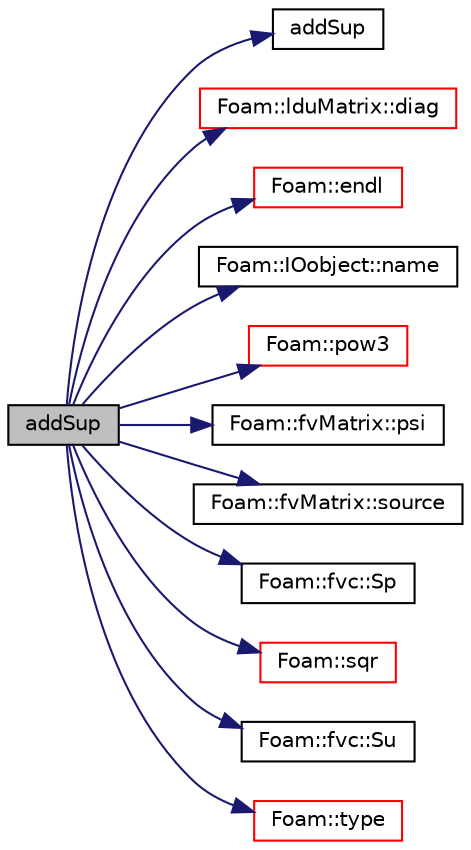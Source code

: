 digraph "addSup"
{
  bgcolor="transparent";
  edge [fontname="Helvetica",fontsize="10",labelfontname="Helvetica",labelfontsize="10"];
  node [fontname="Helvetica",fontsize="10",shape=record];
  rankdir="LR";
  Node58 [label="addSup",height=0.2,width=0.4,color="black", fillcolor="grey75", style="filled", fontcolor="black"];
  Node58 -> Node59 [color="midnightblue",fontsize="10",style="solid",fontname="Helvetica"];
  Node59 [label="addSup",height=0.2,width=0.4,color="black",URL="$a24649.html#a6944ee16225e24c97df423c35d4cd199",tooltip="Add explicit contribution to enthalpy equation. "];
  Node58 -> Node60 [color="midnightblue",fontsize="10",style="solid",fontname="Helvetica"];
  Node60 [label="Foam::lduMatrix::diag",height=0.2,width=0.4,color="red",URL="$a27929.html#a9140aaa9630c2cba2fe28369a649f2f0"];
  Node58 -> Node63 [color="midnightblue",fontsize="10",style="solid",fontname="Helvetica"];
  Node63 [label="Foam::endl",height=0.2,width=0.4,color="red",URL="$a21851.html#a2db8fe02a0d3909e9351bb4275b23ce4",tooltip="Add newline and flush stream. "];
  Node58 -> Node65 [color="midnightblue",fontsize="10",style="solid",fontname="Helvetica"];
  Node65 [label="Foam::IOobject::name",height=0.2,width=0.4,color="black",URL="$a27249.html#acc80e00a8ac919288fb55bd14cc88bf6",tooltip="Return name. "];
  Node58 -> Node66 [color="midnightblue",fontsize="10",style="solid",fontname="Helvetica"];
  Node66 [label="Foam::pow3",height=0.2,width=0.4,color="red",URL="$a21851.html#a2e8f5d970ee4fb466536c3c46bae91fe"];
  Node58 -> Node70 [color="midnightblue",fontsize="10",style="solid",fontname="Helvetica"];
  Node70 [label="Foam::fvMatrix::psi",height=0.2,width=0.4,color="black",URL="$a23173.html#a746a21ead7ed7561097637595338028c"];
  Node58 -> Node71 [color="midnightblue",fontsize="10",style="solid",fontname="Helvetica"];
  Node71 [label="Foam::fvMatrix::source",height=0.2,width=0.4,color="black",URL="$a23173.html#a4c49d61a0e11bbdadf6646dbe3740560"];
  Node58 -> Node72 [color="midnightblue",fontsize="10",style="solid",fontname="Helvetica"];
  Node72 [label="Foam::fvc::Sp",height=0.2,width=0.4,color="black",URL="$a21861.html#acb372005d973de14c63c97ba57a82d99"];
  Node58 -> Node73 [color="midnightblue",fontsize="10",style="solid",fontname="Helvetica"];
  Node73 [label="Foam::sqr",height=0.2,width=0.4,color="red",URL="$a21851.html#a277dc11c581d53826ab5090b08f3b17b"];
  Node58 -> Node74 [color="midnightblue",fontsize="10",style="solid",fontname="Helvetica"];
  Node74 [label="Foam::fvc::Su",height=0.2,width=0.4,color="black",URL="$a21861.html#ac92e296062b7b025a96b82351c1d9b89"];
  Node58 -> Node75 [color="midnightblue",fontsize="10",style="solid",fontname="Helvetica"];
  Node75 [label="Foam::type",height=0.2,width=0.4,color="red",URL="$a21851.html#aec48583af672626378f501eb9fc32cd1",tooltip="Return the file type: DIRECTORY or FILE. "];
}
